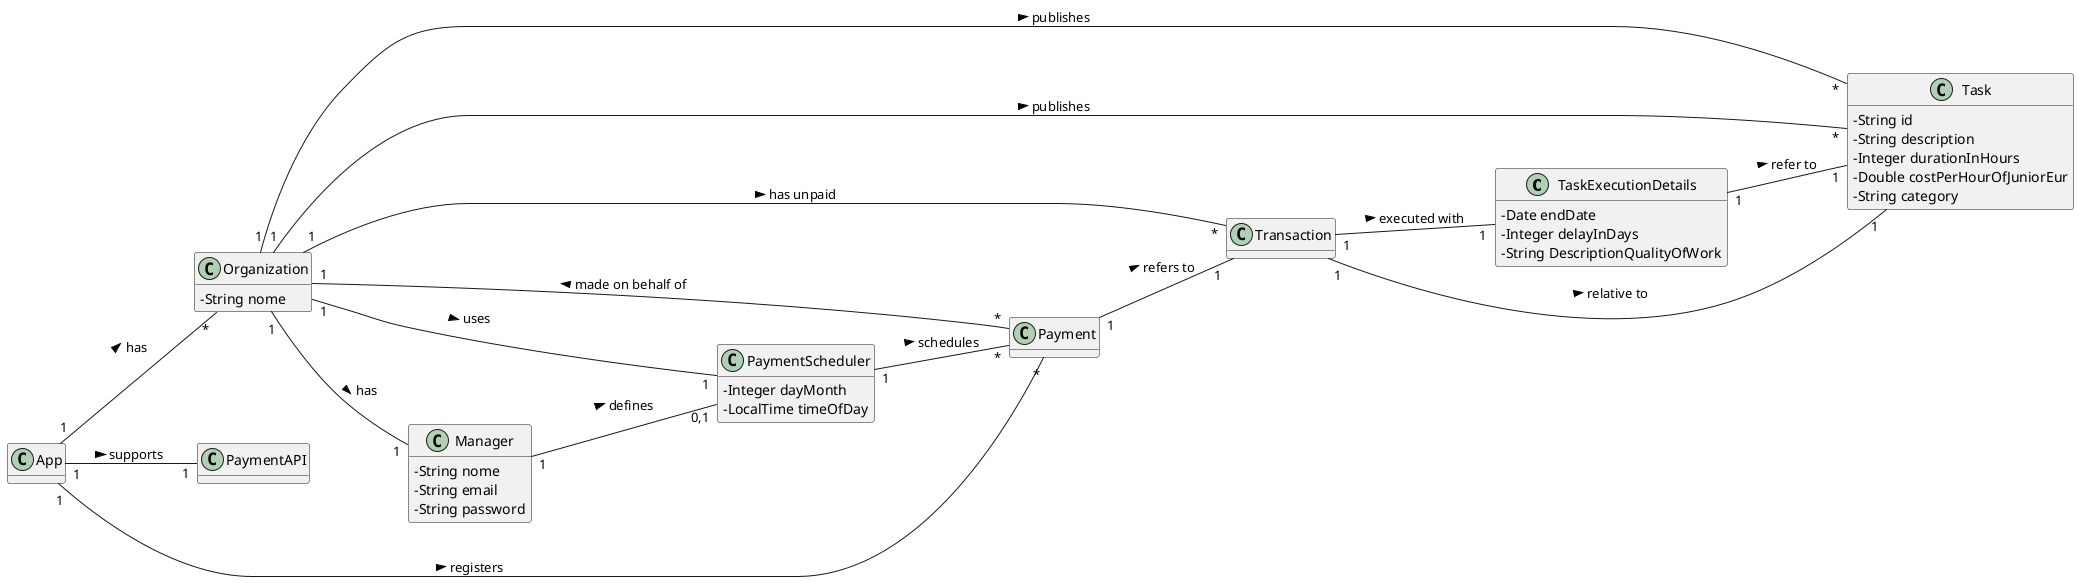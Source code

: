 @startuml MD

skinparam classAttributeIconSize 0
hide methods
left to right direction

class TaskExecutionDetails {
        - Date endDate
        - Integer delayInDays
        - String DescriptionQualityOfWork
}

class Organization {
        - String nome
}

class Task {
        - String id
        - String description
        - Integer durationInHours
        - Double costPerHourOfJuniorEur
        - String category
}

class App {

}


class Manager {
        - String nome
        - String email
        - String password
}

class Transaction {

}

class PaymentScheduler {
        - Integer dayMonth
        - LocalTime timeOfDay
}

App                          "1" -- "*"      Organization              : has >
App                          "1" -- "1"      PaymentAPI                : supports >
App                          "1" -- "*"      Payment                   : registers >
Organization                 "1" -- "*"      Task                      : publishes >
Manager                      "1" -- "0,1"    PaymentScheduler          : defines >
Transaction                  "1" -- "1"      Task                      : relative to >
Transaction                  "1" -- "1"      TaskExecutionDetails      : executed with >
TaskExecutionDetails         "1" -- "1"      Task                      : refer to >
PaymentScheduler             "1" -- "*"      Payment                   : schedules >
Organization                 "1" -- "1"      Manager                   : has >
Organization                 "1" -- "1"      PaymentScheduler          : uses >
Organization                 "1" -- "*"      Task                      : publishes >
Organization                 "1" -- "*"      Transaction               : has unpaid >
Payment                      "*" -- "1"      Organization              : made on behalf of >
Payment                      "1" -- "1"      Transaction               : refers to >

@enduml